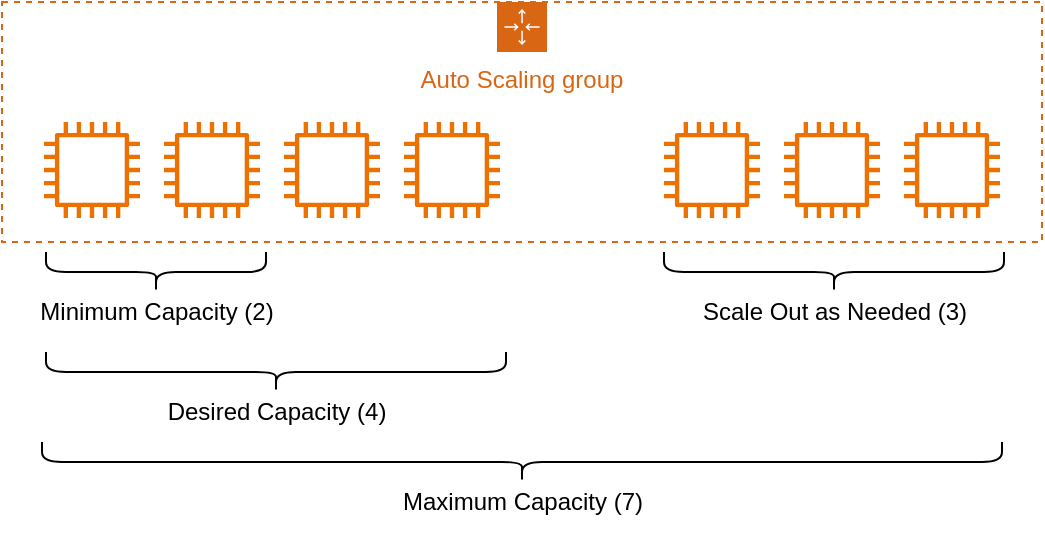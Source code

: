 <mxfile version="26.0.4">
  <diagram name="Page-1" id="manYZ3UFJg2sptMcLF4e">
    <mxGraphModel dx="1114" dy="1198" grid="1" gridSize="10" guides="1" tooltips="1" connect="1" arrows="1" fold="1" page="1" pageScale="1" pageWidth="850" pageHeight="1100" math="0" shadow="0">
      <root>
        <mxCell id="0" />
        <mxCell id="1" parent="0" />
        <mxCell id="_YYuf0stOzUwYTYhCYQe-1" value="Auto Scaling group" style="points=[[0,0],[0.25,0],[0.5,0],[0.75,0],[1,0],[1,0.25],[1,0.5],[1,0.75],[1,1],[0.75,1],[0.5,1],[0.25,1],[0,1],[0,0.75],[0,0.5],[0,0.25]];outlineConnect=0;gradientColor=none;html=1;whiteSpace=wrap;fontSize=12;fontStyle=0;container=1;pointerEvents=0;collapsible=0;recursiveResize=0;shape=mxgraph.aws4.groupCenter;grIcon=mxgraph.aws4.group_auto_scaling_group;grStroke=1;strokeColor=#D86613;fillColor=none;verticalAlign=top;align=center;fontColor=#D86613;dashed=1;spacingTop=25;" parent="1" vertex="1">
          <mxGeometry x="170" y="370" width="520" height="120" as="geometry" />
        </mxCell>
        <mxCell id="_YYuf0stOzUwYTYhCYQe-2" value="" style="sketch=0;outlineConnect=0;fontColor=#232F3E;gradientColor=none;fillColor=#ED7100;strokeColor=none;dashed=0;verticalLabelPosition=bottom;verticalAlign=top;align=center;html=1;fontSize=12;fontStyle=0;aspect=fixed;pointerEvents=1;shape=mxgraph.aws4.instance2;" parent="_YYuf0stOzUwYTYhCYQe-1" vertex="1">
          <mxGeometry x="21" y="60" width="48" height="48" as="geometry" />
        </mxCell>
        <mxCell id="_YYuf0stOzUwYTYhCYQe-3" value="" style="sketch=0;outlineConnect=0;fontColor=#232F3E;gradientColor=none;fillColor=#ED7100;strokeColor=none;dashed=0;verticalLabelPosition=bottom;verticalAlign=top;align=center;html=1;fontSize=12;fontStyle=0;aspect=fixed;pointerEvents=1;shape=mxgraph.aws4.instance2;" parent="_YYuf0stOzUwYTYhCYQe-1" vertex="1">
          <mxGeometry x="81" y="60" width="48" height="48" as="geometry" />
        </mxCell>
        <mxCell id="_YYuf0stOzUwYTYhCYQe-4" value="" style="sketch=0;outlineConnect=0;fontColor=#232F3E;gradientColor=none;fillColor=#ED7100;strokeColor=none;dashed=0;verticalLabelPosition=bottom;verticalAlign=top;align=center;html=1;fontSize=12;fontStyle=0;aspect=fixed;pointerEvents=1;shape=mxgraph.aws4.instance2;" parent="_YYuf0stOzUwYTYhCYQe-1" vertex="1">
          <mxGeometry x="141" y="60" width="48" height="48" as="geometry" />
        </mxCell>
        <mxCell id="_YYuf0stOzUwYTYhCYQe-5" value="" style="sketch=0;outlineConnect=0;fontColor=#232F3E;gradientColor=none;fillColor=#ED7100;strokeColor=none;dashed=0;verticalLabelPosition=bottom;verticalAlign=top;align=center;html=1;fontSize=12;fontStyle=0;aspect=fixed;pointerEvents=1;shape=mxgraph.aws4.instance2;" parent="_YYuf0stOzUwYTYhCYQe-1" vertex="1">
          <mxGeometry x="201" y="60" width="48" height="48" as="geometry" />
        </mxCell>
        <mxCell id="_YYuf0stOzUwYTYhCYQe-7" value="" style="sketch=0;outlineConnect=0;fontColor=#232F3E;gradientColor=none;fillColor=#ED7100;strokeColor=none;dashed=0;verticalLabelPosition=bottom;verticalAlign=top;align=center;html=1;fontSize=12;fontStyle=0;aspect=fixed;pointerEvents=1;shape=mxgraph.aws4.instance2;" parent="_YYuf0stOzUwYTYhCYQe-1" vertex="1">
          <mxGeometry x="331" y="60" width="48" height="48" as="geometry" />
        </mxCell>
        <mxCell id="_YYuf0stOzUwYTYhCYQe-8" value="" style="sketch=0;outlineConnect=0;fontColor=#232F3E;gradientColor=none;fillColor=#ED7100;strokeColor=none;dashed=0;verticalLabelPosition=bottom;verticalAlign=top;align=center;html=1;fontSize=12;fontStyle=0;aspect=fixed;pointerEvents=1;shape=mxgraph.aws4.instance2;" parent="_YYuf0stOzUwYTYhCYQe-1" vertex="1">
          <mxGeometry x="391" y="60" width="48" height="48" as="geometry" />
        </mxCell>
        <mxCell id="_YYuf0stOzUwYTYhCYQe-9" value="" style="sketch=0;outlineConnect=0;fontColor=#232F3E;gradientColor=none;fillColor=#ED7100;strokeColor=none;dashed=0;verticalLabelPosition=bottom;verticalAlign=top;align=center;html=1;fontSize=12;fontStyle=0;aspect=fixed;pointerEvents=1;shape=mxgraph.aws4.instance2;" parent="_YYuf0stOzUwYTYhCYQe-1" vertex="1">
          <mxGeometry x="451" y="60" width="48" height="48" as="geometry" />
        </mxCell>
        <mxCell id="_YYuf0stOzUwYTYhCYQe-10" value="" style="shape=curlyBracket;whiteSpace=wrap;html=1;rounded=1;flipH=1;labelPosition=right;verticalLabelPosition=middle;align=left;verticalAlign=middle;rotation=90;" parent="1" vertex="1">
          <mxGeometry x="237" y="450" width="20" height="110" as="geometry" />
        </mxCell>
        <mxCell id="_YYuf0stOzUwYTYhCYQe-11" value="" style="shape=curlyBracket;whiteSpace=wrap;html=1;rounded=1;flipH=1;labelPosition=right;verticalLabelPosition=middle;align=left;verticalAlign=middle;rotation=90;" parent="1" vertex="1">
          <mxGeometry x="576" y="420" width="20" height="170" as="geometry" />
        </mxCell>
        <mxCell id="_YYuf0stOzUwYTYhCYQe-12" value="Minimum Capacity (2&lt;span style=&quot;background-color: transparent; color: light-dark(rgb(0, 0, 0), rgb(255, 255, 255));&quot;&gt;)&lt;/span&gt;" style="text;html=1;align=center;verticalAlign=middle;resizable=0;points=[];autosize=1;strokeColor=none;fillColor=none;" parent="1" vertex="1">
          <mxGeometry x="177" y="510" width="140" height="30" as="geometry" />
        </mxCell>
        <mxCell id="_YYuf0stOzUwYTYhCYQe-13" value="Scale Out as Needed (3)" style="text;html=1;align=center;verticalAlign=middle;resizable=0;points=[];autosize=1;strokeColor=none;fillColor=none;" parent="1" vertex="1">
          <mxGeometry x="506" y="510" width="160" height="30" as="geometry" />
        </mxCell>
        <mxCell id="_YYuf0stOzUwYTYhCYQe-14" value="" style="shape=curlyBracket;whiteSpace=wrap;html=1;rounded=1;flipH=1;labelPosition=right;verticalLabelPosition=middle;align=left;verticalAlign=middle;rotation=90;" parent="1" vertex="1">
          <mxGeometry x="297" y="440" width="20" height="230" as="geometry" />
        </mxCell>
        <mxCell id="_YYuf0stOzUwYTYhCYQe-15" value="Desired Capacity (4)" style="text;html=1;align=center;verticalAlign=middle;resizable=0;points=[];autosize=1;strokeColor=none;fillColor=none;" parent="1" vertex="1">
          <mxGeometry x="242" y="560" width="130" height="30" as="geometry" />
        </mxCell>
        <mxCell id="_YYuf0stOzUwYTYhCYQe-16" value="" style="shape=curlyBracket;whiteSpace=wrap;html=1;rounded=1;flipH=1;labelPosition=right;verticalLabelPosition=middle;align=left;verticalAlign=middle;rotation=90;" parent="1" vertex="1">
          <mxGeometry x="420" y="360" width="20" height="480" as="geometry" />
        </mxCell>
        <mxCell id="_YYuf0stOzUwYTYhCYQe-17" value="Maximum Capacity (7)" style="text;html=1;align=center;verticalAlign=middle;resizable=0;points=[];autosize=1;strokeColor=none;fillColor=none;" parent="1" vertex="1">
          <mxGeometry x="360" y="605" width="140" height="30" as="geometry" />
        </mxCell>
      </root>
    </mxGraphModel>
  </diagram>
</mxfile>
